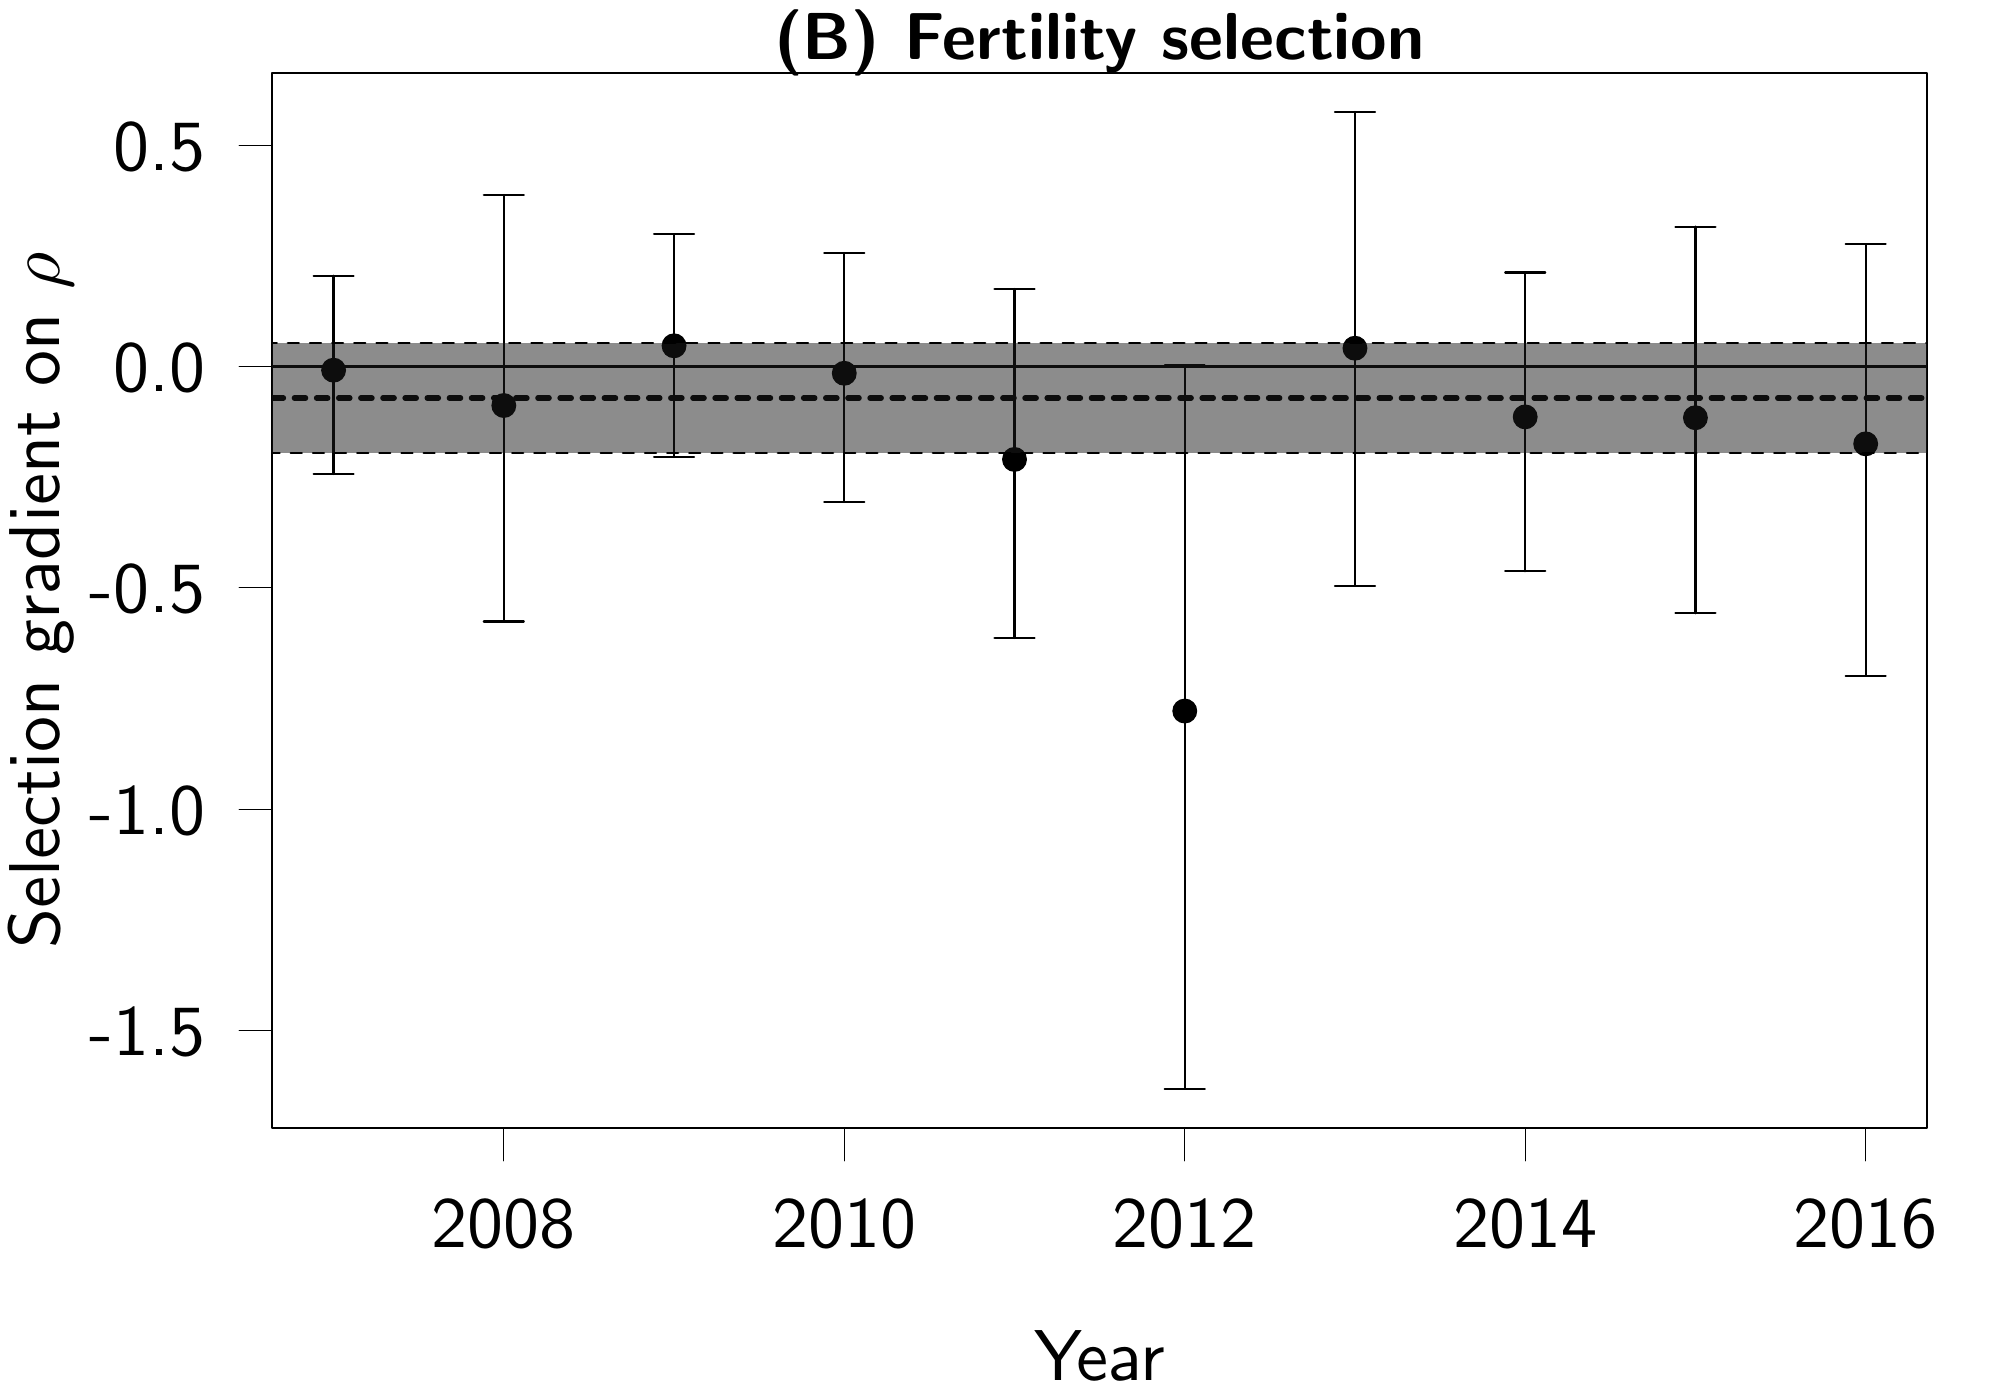 % Created by tikzDevice version 0.10.1 on 2017-03-27 18:31:01
% !TEX encoding = UTF-8 Unicode
\documentclass{article}
\nonstopmode

\usepackage{tikz}

\usepackage[active,tightpage,psfixbb]{preview}

\PreviewEnvironment{pgfpicture}

\setlength\PreviewBorder{0pt}

\newcommand{\SweaveOpts}[1]{}  % do not interfere with LaTeX
\newcommand{\SweaveInput}[1]{} % because they are not real TeX commands
\newcommand{\Sexpr}[1]{}       % will only be parsed by R



\usepackage{booktabs}

\usepackage{amsmath}%
\usepackage{commath}
\usepackage{wasysym}
\renewcommand{\familydefault}{\sfdefault}



\begin{document}

\begin{tikzpicture}[x=1pt,y=1pt]
\definecolor{fillColor}{RGB}{255,255,255}
\path[use as bounding box,fill=fillColor,fill opacity=0.00] (0,0) rectangle (722.70,505.89);
\begin{scope}
\path[clip] ( 98.40, 98.40) rectangle (696.30,479.49);
\definecolor{fillColor}{RGB}{0,0,0}

\path[fill=fillColor] (120.54,372.12) circle (  4.50);

\path[fill=fillColor] (182.06,359.35) circle (  4.50);

\path[fill=fillColor] (243.57,380.93) circle (  4.50);

\path[fill=fillColor] (305.08,371.00) circle (  4.50);

\path[fill=fillColor] (366.59,339.87) circle (  4.50);

\path[fill=fillColor] (428.11,248.95) circle (  4.50);

\path[fill=fillColor] (489.62,380.05) circle (  4.50);

\path[fill=fillColor] (551.13,355.24) circle (  4.50);

\path[fill=fillColor] (612.64,354.94) circle (  4.50);

\path[fill=fillColor] (674.16,345.50) circle (  4.50);
\end{scope}
\begin{scope}
\path[clip] (  0.00,  0.00) rectangle (722.70,505.89);
\definecolor{drawColor}{RGB}{0,0,0}

\path[draw=drawColor,line width= 0.4pt,line join=round,line cap=round] (182.06, 98.40) -- (674.16, 98.40);

\path[draw=drawColor,line width= 0.4pt,line join=round,line cap=round] (182.06, 98.40) -- (182.06, 86.40);

\path[draw=drawColor,line width= 0.4pt,line join=round,line cap=round] (305.08, 98.40) -- (305.08, 86.40);

\path[draw=drawColor,line width= 0.4pt,line join=round,line cap=round] (428.11, 98.40) -- (428.11, 86.40);

\path[draw=drawColor,line width= 0.4pt,line join=round,line cap=round] (551.13, 98.40) -- (551.13, 86.40);

\path[draw=drawColor,line width= 0.4pt,line join=round,line cap=round] (674.16, 98.40) -- (674.16, 86.40);

\node[text=drawColor,anchor=base,inner sep=0pt, outer sep=0pt, scale=  2.60] at (182.06, 55.20) {2008};

\node[text=drawColor,anchor=base,inner sep=0pt, outer sep=0pt, scale=  2.60] at (305.08, 55.20) {2010};

\node[text=drawColor,anchor=base,inner sep=0pt, outer sep=0pt, scale=  2.60] at (428.11, 55.20) {2012};

\node[text=drawColor,anchor=base,inner sep=0pt, outer sep=0pt, scale=  2.60] at (551.13, 55.20) {2014};

\node[text=drawColor,anchor=base,inner sep=0pt, outer sep=0pt, scale=  2.60] at (674.16, 55.20) {2016};

\path[draw=drawColor,line width= 0.4pt,line join=round,line cap=round] ( 98.40,133.49) -- ( 98.40,453.42);

\path[draw=drawColor,line width= 0.4pt,line join=round,line cap=round] ( 98.40,133.49) -- ( 86.40,133.49);

\path[draw=drawColor,line width= 0.4pt,line join=round,line cap=round] ( 98.40,213.47) -- ( 86.40,213.47);

\path[draw=drawColor,line width= 0.4pt,line join=round,line cap=round] ( 98.40,293.45) -- ( 86.40,293.45);

\path[draw=drawColor,line width= 0.4pt,line join=round,line cap=round] ( 98.40,373.44) -- ( 86.40,373.44);

\path[draw=drawColor,line width= 0.4pt,line join=round,line cap=round] ( 98.40,453.42) -- ( 86.40,453.42);

\node[text=drawColor,anchor=base east,inner sep=0pt, outer sep=0pt, scale=  2.60] at ( 74.40,124.47) {-1.5};

\node[text=drawColor,anchor=base east,inner sep=0pt, outer sep=0pt, scale=  2.60] at ( 74.40,204.45) {-1.0};

\node[text=drawColor,anchor=base east,inner sep=0pt, outer sep=0pt, scale=  2.60] at ( 74.40,284.43) {-0.5};

\node[text=drawColor,anchor=base east,inner sep=0pt, outer sep=0pt, scale=  2.60] at ( 74.40,364.41) {0.0};

\node[text=drawColor,anchor=base east,inner sep=0pt, outer sep=0pt, scale=  2.60] at ( 74.40,444.39) {0.5};

\path[draw=drawColor,line width= 0.8pt,line join=round,line cap=round] ( 98.40, 98.40) --
	(696.30, 98.40) --
	(696.30,479.49) --
	( 98.40,479.49) --
	( 98.40, 98.40);
\end{scope}
\begin{scope}
\path[clip] (  0.00,  0.00) rectangle (722.70,505.89);
\definecolor{drawColor}{RGB}{0,0,0}

\node[text=drawColor,anchor=base,inner sep=0pt, outer sep=0pt, scale=  2.40] at (397.35,484.36) {\bfseries \textbf{(B)} Fertility selection};

\node[text=drawColor,anchor=base,inner sep=0pt, outer sep=0pt, scale=  2.60] at (397.35,  7.20) {Year};

\node[text=drawColor,rotate= 90.00,anchor=base,inner sep=0pt, outer sep=0pt, scale=  2.60] at ( 21.60,288.94) {Selection gradient on $\rho$};
\end{scope}
\begin{scope}
\path[clip] ( 98.40, 98.40) rectangle (696.30,479.49);
\definecolor{drawColor}{RGB}{0,0,0}

\path[draw=drawColor,line width= 0.8pt,line join=round,line cap=round] ( 98.40,373.44) -- (696.30,373.44);

\path[draw=drawColor,line width= 0.8pt,line join=round,line cap=round] (120.54,334.64) -- (120.54,406.21);

\path[draw=drawColor,line width= 0.8pt,line join=round,line cap=round] (113.32,334.64) --
	(120.54,334.64) --
	(127.77,334.64);

\path[draw=drawColor,line width= 0.8pt,line join=round,line cap=round] (127.77,406.21) --
	(120.54,406.21) --
	(113.32,406.21);

\path[draw=drawColor,line width= 0.8pt,line join=round,line cap=round] (182.06,281.31) -- (182.06,435.47);

\path[draw=drawColor,line width= 0.8pt,line join=round,line cap=round] (174.83,281.31) --
	(182.06,281.31) --
	(189.28,281.31);

\path[draw=drawColor,line width= 0.8pt,line join=round,line cap=round] (189.28,435.47) --
	(182.06,435.47) --
	(174.83,435.47);

\path[draw=drawColor,line width= 0.8pt,line join=round,line cap=round] (243.57,340.72) -- (243.57,421.22);

\path[draw=drawColor,line width= 0.8pt,line join=round,line cap=round] (236.34,340.72) --
	(243.57,340.72) --
	(250.80,340.72);

\path[draw=drawColor,line width= 0.8pt,line join=round,line cap=round] (250.80,421.22) --
	(243.57,421.22) --
	(236.34,421.22);

\path[draw=drawColor,line width= 0.8pt,line join=round,line cap=round] (305.08,324.49) -- (305.08,414.48);

\path[draw=drawColor,line width= 0.8pt,line join=round,line cap=round] (297.85,324.49) --
	(305.08,324.49) --
	(312.31,324.49);

\path[draw=drawColor,line width= 0.8pt,line join=round,line cap=round] (312.31,414.48) --
	(305.08,414.48) --
	(297.85,414.48);

\path[draw=drawColor,line width= 0.8pt,line join=round,line cap=round] (366.59,275.36) -- (366.59,401.46);

\path[draw=drawColor,line width= 0.8pt,line join=round,line cap=round] (359.37,275.36) --
	(366.59,275.36) --
	(373.82,275.36);

\path[draw=drawColor,line width= 0.8pt,line join=round,line cap=round] (373.82,401.46) --
	(366.59,401.46) --
	(359.37,401.46);

\path[draw=drawColor,line width= 0.8pt,line join=round,line cap=round] (428.11,112.51) -- (428.11,373.79);

\path[draw=drawColor,line width= 0.8pt,line join=round,line cap=round] (420.88,112.51) --
	(428.11,112.51) --
	(435.33,112.51);

\path[draw=drawColor,line width= 0.8pt,line join=round,line cap=round] (435.33,373.79) --
	(428.11,373.79) --
	(420.88,373.79);

\path[draw=drawColor,line width= 0.8pt,line join=round,line cap=round] (489.62,294.22) -- (489.62,465.38);

\path[draw=drawColor,line width= 0.8pt,line join=round,line cap=round] (482.39,294.22) --
	(489.62,294.22) --
	(496.85,294.22);

\path[draw=drawColor,line width= 0.8pt,line join=round,line cap=round] (496.85,465.38) --
	(489.62,465.38) --
	(482.39,465.38);

\path[draw=drawColor,line width= 0.8pt,line join=round,line cap=round] (551.13,299.45) -- (551.13,407.44);

\path[draw=drawColor,line width= 0.8pt,line join=round,line cap=round] (543.90,299.45) --
	(551.13,299.45) --
	(558.36,299.45);

\path[draw=drawColor,line width= 0.8pt,line join=round,line cap=round] (558.36,407.44) --
	(551.13,407.44) --
	(543.90,407.44);

\path[draw=drawColor,line width= 0.8pt,line join=round,line cap=round] (612.64,284.30) -- (612.64,424.00);

\path[draw=drawColor,line width= 0.8pt,line join=round,line cap=round] (605.42,284.30) --
	(612.64,284.30) --
	(619.87,284.30);

\path[draw=drawColor,line width= 0.8pt,line join=round,line cap=round] (619.87,424.00) --
	(612.64,424.00) --
	(605.42,424.00);

\path[draw=drawColor,line width= 0.8pt,line join=round,line cap=round] (674.16,261.67) -- (674.16,417.67);

\path[draw=drawColor,line width= 0.8pt,line join=round,line cap=round] (666.93,261.67) --
	(674.16,261.67) --
	(681.38,261.67);

\path[draw=drawColor,line width= 0.8pt,line join=round,line cap=round] (681.38,417.67) --
	(674.16,417.67) --
	(666.93,417.67);

\path[draw=drawColor,line width= 2.0pt,dash pattern=on 4pt off 4pt ,line join=round,line cap=round] ( 98.40,362.05) -- (696.30,362.05);
\definecolor{fillColor}{RGB}{26,26,26}

\path[draw=drawColor,line width= 0.8pt,dash pattern=on 4pt off 4pt ,line join=round,line cap=round,fill=fillColor,fill opacity=0.50] (  0.00,381.88) --
	(722.70,381.88) --
	(722.70,342.22) --
	(  0.00,342.22) --
	cycle;
\end{scope}
\end{tikzpicture}

\end{document}
